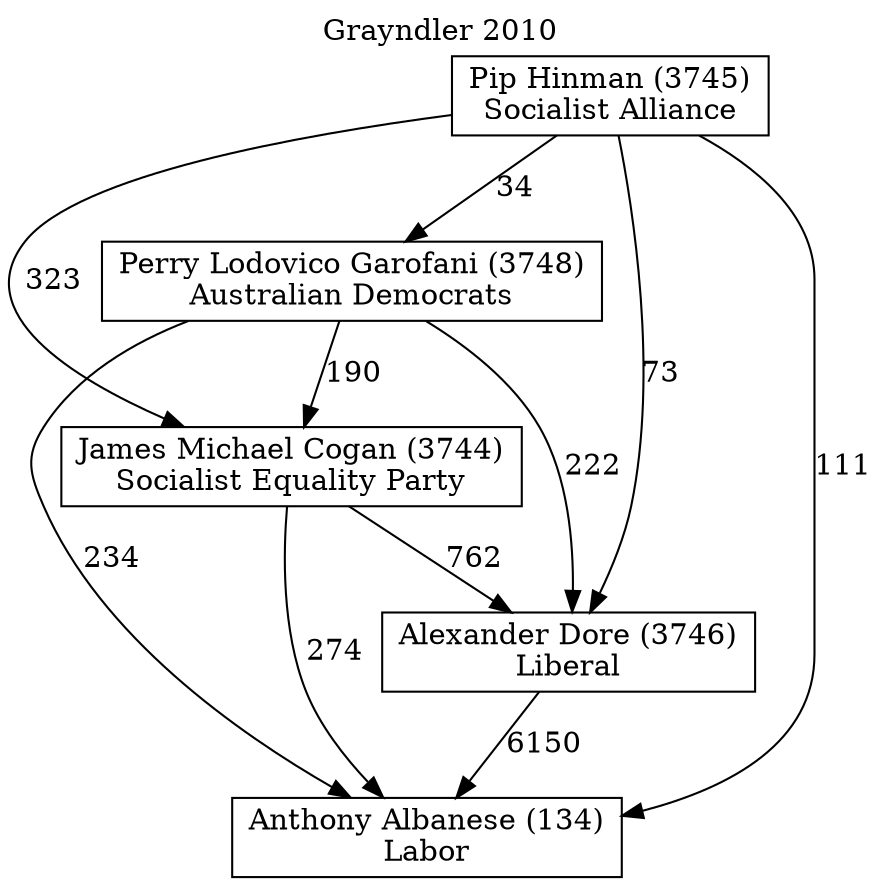 // House preference flow
digraph "Anthony Albanese (134)_Grayndler_2010" {
	graph [label="Grayndler 2010" labelloc=t mclimit=10]
	node [shape=box]
	"Anthony Albanese (134)" [label="Anthony Albanese (134)
Labor"]
	"Alexander Dore (3746)" [label="Alexander Dore (3746)
Liberal"]
	"James Michael Cogan (3744)" [label="James Michael Cogan (3744)
Socialist Equality Party"]
	"Perry Lodovico Garofani (3748)" [label="Perry Lodovico Garofani (3748)
Australian Democrats"]
	"Pip Hinman (3745)" [label="Pip Hinman (3745)
Socialist Alliance"]
	"Alexander Dore (3746)" -> "Anthony Albanese (134)" [label=6150]
	"James Michael Cogan (3744)" -> "Alexander Dore (3746)" [label=762]
	"Perry Lodovico Garofani (3748)" -> "James Michael Cogan (3744)" [label=190]
	"Pip Hinman (3745)" -> "Perry Lodovico Garofani (3748)" [label=34]
	"James Michael Cogan (3744)" -> "Anthony Albanese (134)" [label=274]
	"Perry Lodovico Garofani (3748)" -> "Anthony Albanese (134)" [label=234]
	"Pip Hinman (3745)" -> "Anthony Albanese (134)" [label=111]
	"Pip Hinman (3745)" -> "James Michael Cogan (3744)" [label=323]
	"Perry Lodovico Garofani (3748)" -> "Alexander Dore (3746)" [label=222]
	"Pip Hinman (3745)" -> "Alexander Dore (3746)" [label=73]
}
